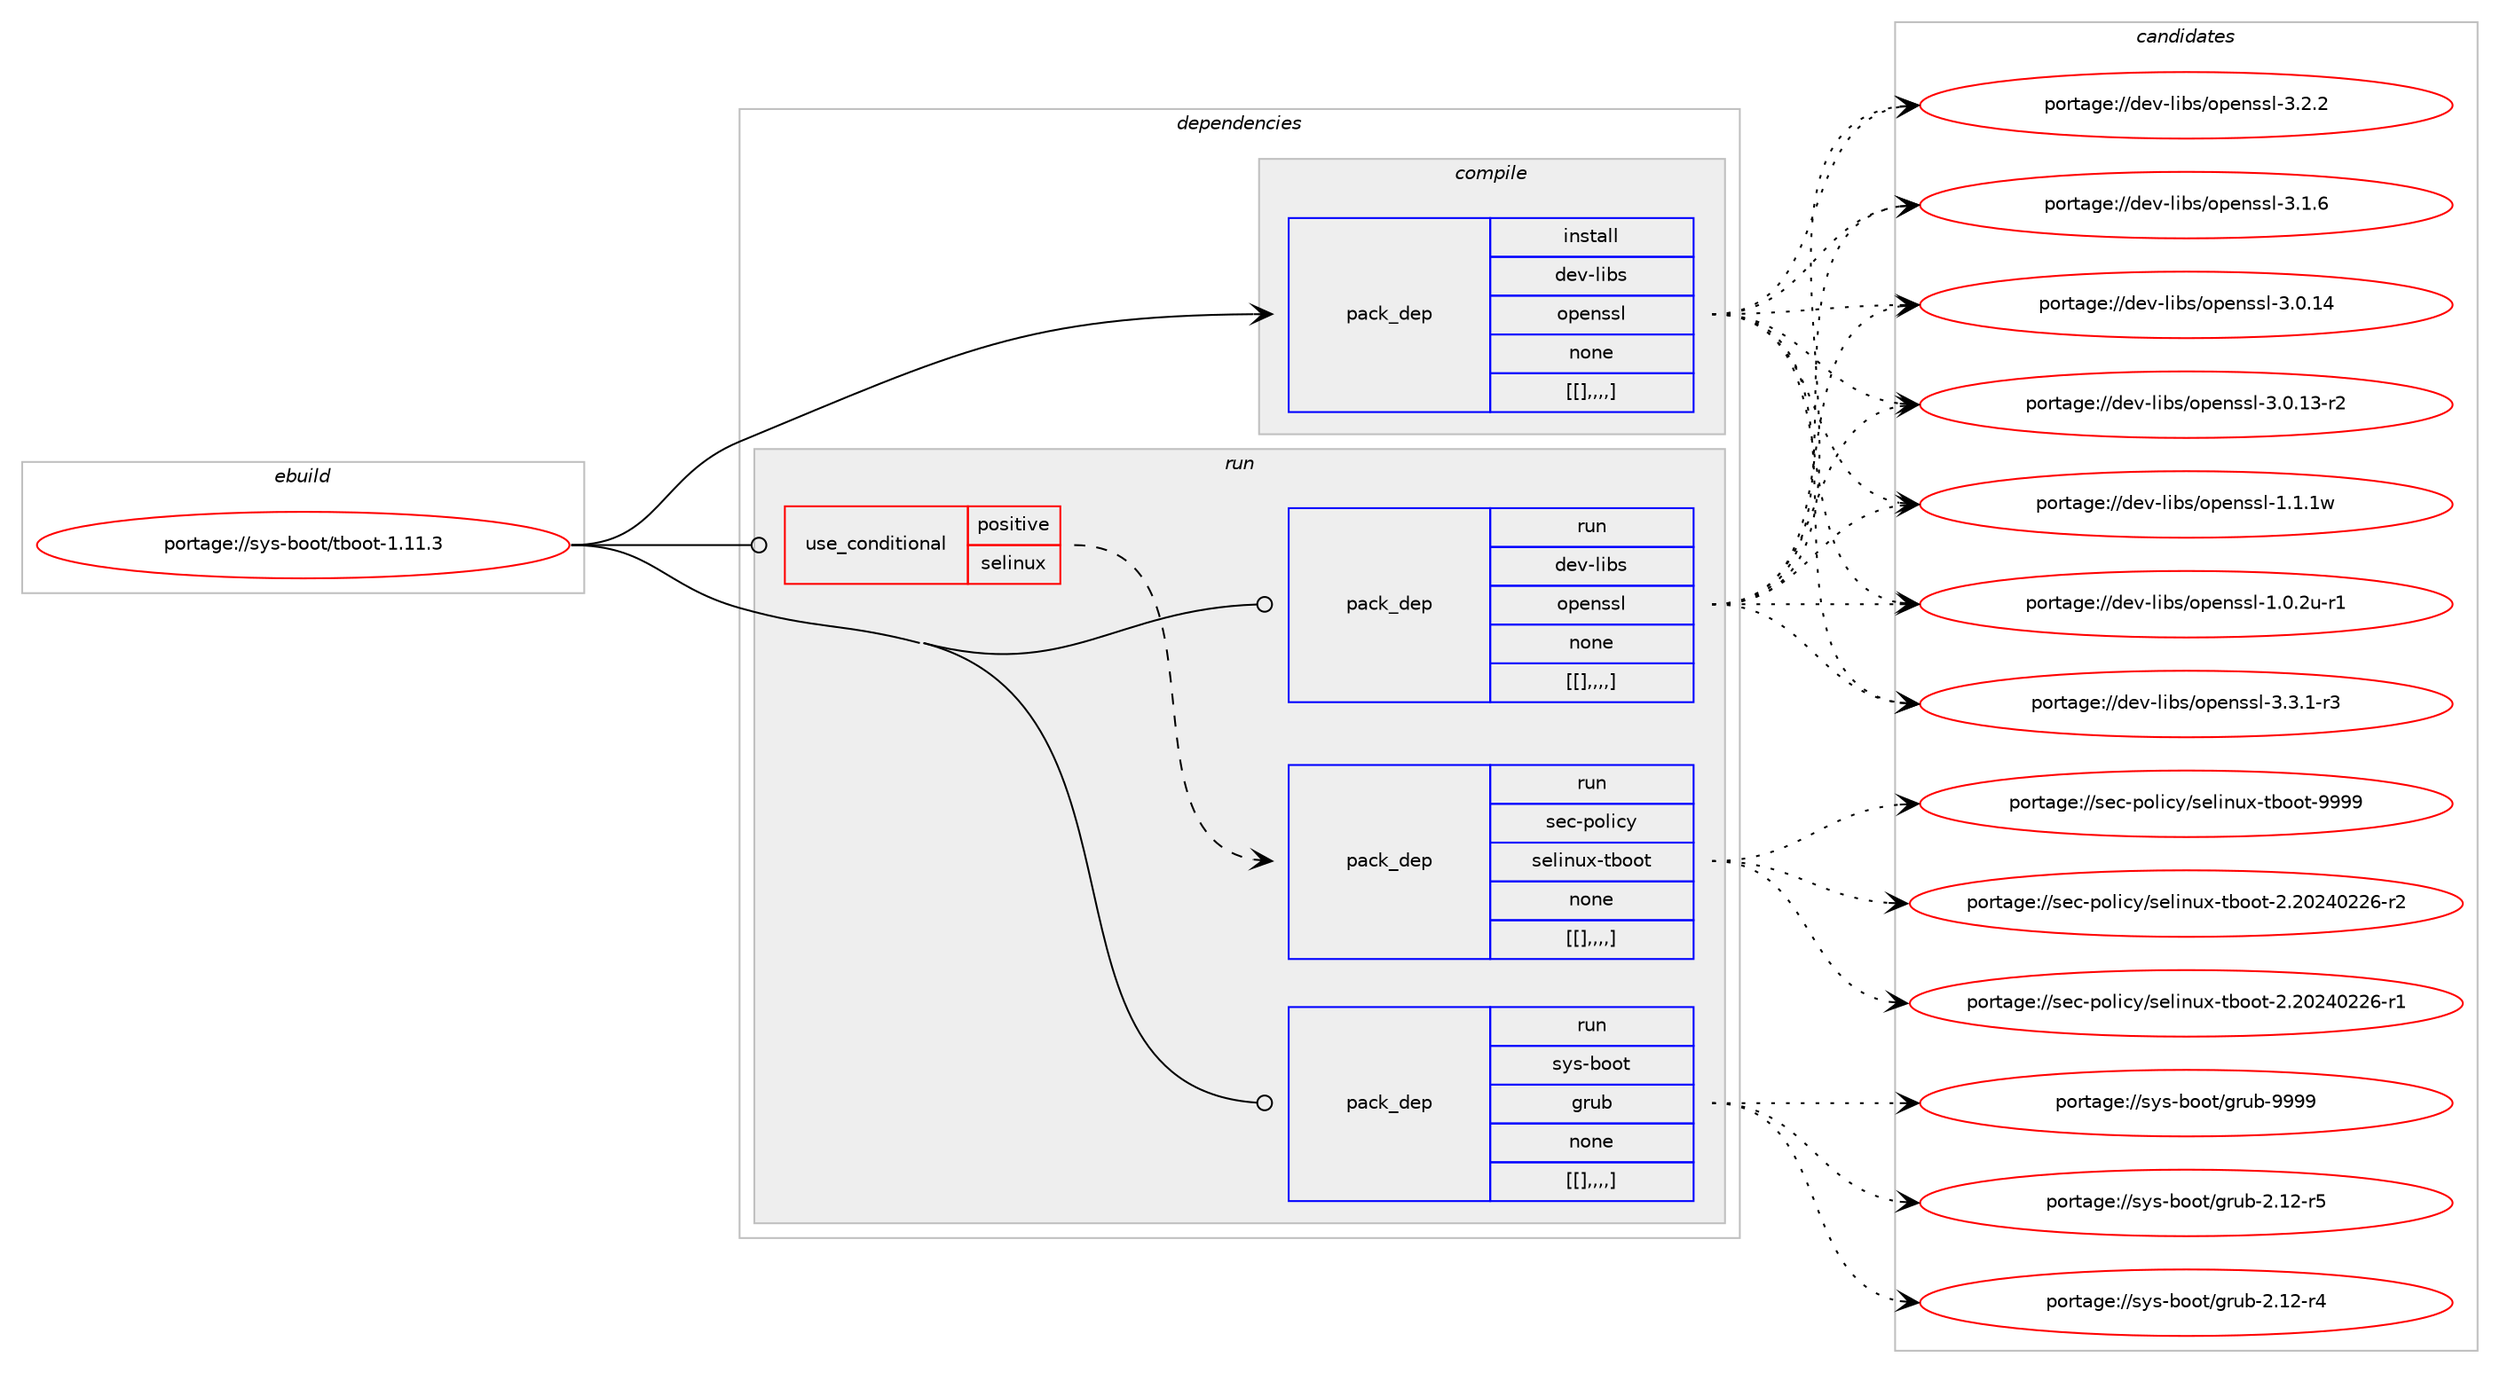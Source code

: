 digraph prolog {

# *************
# Graph options
# *************

newrank=true;
concentrate=true;
compound=true;
graph [rankdir=LR,fontname=Helvetica,fontsize=10,ranksep=1.5];#, ranksep=2.5, nodesep=0.2];
edge  [arrowhead=vee];
node  [fontname=Helvetica,fontsize=10];

# **********
# The ebuild
# **********

subgraph cluster_leftcol {
color=gray;
label=<<i>ebuild</i>>;
id [label="portage://sys-boot/tboot-1.11.3", color=red, width=4, href="../sys-boot/tboot-1.11.3.svg"];
}

# ****************
# The dependencies
# ****************

subgraph cluster_midcol {
color=gray;
label=<<i>dependencies</i>>;
subgraph cluster_compile {
fillcolor="#eeeeee";
style=filled;
label=<<i>compile</i>>;
subgraph pack324717 {
dependency445996 [label=<<TABLE BORDER="0" CELLBORDER="1" CELLSPACING="0" CELLPADDING="4" WIDTH="220"><TR><TD ROWSPAN="6" CELLPADDING="30">pack_dep</TD></TR><TR><TD WIDTH="110">install</TD></TR><TR><TD>dev-libs</TD></TR><TR><TD>openssl</TD></TR><TR><TD>none</TD></TR><TR><TD>[[],,,,]</TD></TR></TABLE>>, shape=none, color=blue];
}
id:e -> dependency445996:w [weight=20,style="solid",arrowhead="vee"];
}
subgraph cluster_compileandrun {
fillcolor="#eeeeee";
style=filled;
label=<<i>compile and run</i>>;
}
subgraph cluster_run {
fillcolor="#eeeeee";
style=filled;
label=<<i>run</i>>;
subgraph cond118202 {
dependency445997 [label=<<TABLE BORDER="0" CELLBORDER="1" CELLSPACING="0" CELLPADDING="4"><TR><TD ROWSPAN="3" CELLPADDING="10">use_conditional</TD></TR><TR><TD>positive</TD></TR><TR><TD>selinux</TD></TR></TABLE>>, shape=none, color=red];
subgraph pack324718 {
dependency445998 [label=<<TABLE BORDER="0" CELLBORDER="1" CELLSPACING="0" CELLPADDING="4" WIDTH="220"><TR><TD ROWSPAN="6" CELLPADDING="30">pack_dep</TD></TR><TR><TD WIDTH="110">run</TD></TR><TR><TD>sec-policy</TD></TR><TR><TD>selinux-tboot</TD></TR><TR><TD>none</TD></TR><TR><TD>[[],,,,]</TD></TR></TABLE>>, shape=none, color=blue];
}
dependency445997:e -> dependency445998:w [weight=20,style="dashed",arrowhead="vee"];
}
id:e -> dependency445997:w [weight=20,style="solid",arrowhead="odot"];
subgraph pack324719 {
dependency445999 [label=<<TABLE BORDER="0" CELLBORDER="1" CELLSPACING="0" CELLPADDING="4" WIDTH="220"><TR><TD ROWSPAN="6" CELLPADDING="30">pack_dep</TD></TR><TR><TD WIDTH="110">run</TD></TR><TR><TD>dev-libs</TD></TR><TR><TD>openssl</TD></TR><TR><TD>none</TD></TR><TR><TD>[[],,,,]</TD></TR></TABLE>>, shape=none, color=blue];
}
id:e -> dependency445999:w [weight=20,style="solid",arrowhead="odot"];
subgraph pack324720 {
dependency446000 [label=<<TABLE BORDER="0" CELLBORDER="1" CELLSPACING="0" CELLPADDING="4" WIDTH="220"><TR><TD ROWSPAN="6" CELLPADDING="30">pack_dep</TD></TR><TR><TD WIDTH="110">run</TD></TR><TR><TD>sys-boot</TD></TR><TR><TD>grub</TD></TR><TR><TD>none</TD></TR><TR><TD>[[],,,,]</TD></TR></TABLE>>, shape=none, color=blue];
}
id:e -> dependency446000:w [weight=20,style="solid",arrowhead="odot"];
}
}

# **************
# The candidates
# **************

subgraph cluster_choices {
rank=same;
color=gray;
label=<<i>candidates</i>>;

subgraph choice324717 {
color=black;
nodesep=1;
choice1001011184510810598115471111121011101151151084551465146494511451 [label="portage://dev-libs/openssl-3.3.1-r3", color=red, width=4,href="../dev-libs/openssl-3.3.1-r3.svg"];
choice100101118451081059811547111112101110115115108455146504650 [label="portage://dev-libs/openssl-3.2.2", color=red, width=4,href="../dev-libs/openssl-3.2.2.svg"];
choice100101118451081059811547111112101110115115108455146494654 [label="portage://dev-libs/openssl-3.1.6", color=red, width=4,href="../dev-libs/openssl-3.1.6.svg"];
choice10010111845108105981154711111210111011511510845514648464952 [label="portage://dev-libs/openssl-3.0.14", color=red, width=4,href="../dev-libs/openssl-3.0.14.svg"];
choice100101118451081059811547111112101110115115108455146484649514511450 [label="portage://dev-libs/openssl-3.0.13-r2", color=red, width=4,href="../dev-libs/openssl-3.0.13-r2.svg"];
choice100101118451081059811547111112101110115115108454946494649119 [label="portage://dev-libs/openssl-1.1.1w", color=red, width=4,href="../dev-libs/openssl-1.1.1w.svg"];
choice1001011184510810598115471111121011101151151084549464846501174511449 [label="portage://dev-libs/openssl-1.0.2u-r1", color=red, width=4,href="../dev-libs/openssl-1.0.2u-r1.svg"];
dependency445996:e -> choice1001011184510810598115471111121011101151151084551465146494511451:w [style=dotted,weight="100"];
dependency445996:e -> choice100101118451081059811547111112101110115115108455146504650:w [style=dotted,weight="100"];
dependency445996:e -> choice100101118451081059811547111112101110115115108455146494654:w [style=dotted,weight="100"];
dependency445996:e -> choice10010111845108105981154711111210111011511510845514648464952:w [style=dotted,weight="100"];
dependency445996:e -> choice100101118451081059811547111112101110115115108455146484649514511450:w [style=dotted,weight="100"];
dependency445996:e -> choice100101118451081059811547111112101110115115108454946494649119:w [style=dotted,weight="100"];
dependency445996:e -> choice1001011184510810598115471111121011101151151084549464846501174511449:w [style=dotted,weight="100"];
}
subgraph choice324718 {
color=black;
nodesep=1;
choice1151019945112111108105991214711510110810511011712045116981111111164557575757 [label="portage://sec-policy/selinux-tboot-9999", color=red, width=4,href="../sec-policy/selinux-tboot-9999.svg"];
choice11510199451121111081059912147115101108105110117120451169811111111645504650485052485050544511450 [label="portage://sec-policy/selinux-tboot-2.20240226-r2", color=red, width=4,href="../sec-policy/selinux-tboot-2.20240226-r2.svg"];
choice11510199451121111081059912147115101108105110117120451169811111111645504650485052485050544511449 [label="portage://sec-policy/selinux-tboot-2.20240226-r1", color=red, width=4,href="../sec-policy/selinux-tboot-2.20240226-r1.svg"];
dependency445998:e -> choice1151019945112111108105991214711510110810511011712045116981111111164557575757:w [style=dotted,weight="100"];
dependency445998:e -> choice11510199451121111081059912147115101108105110117120451169811111111645504650485052485050544511450:w [style=dotted,weight="100"];
dependency445998:e -> choice11510199451121111081059912147115101108105110117120451169811111111645504650485052485050544511449:w [style=dotted,weight="100"];
}
subgraph choice324719 {
color=black;
nodesep=1;
choice1001011184510810598115471111121011101151151084551465146494511451 [label="portage://dev-libs/openssl-3.3.1-r3", color=red, width=4,href="../dev-libs/openssl-3.3.1-r3.svg"];
choice100101118451081059811547111112101110115115108455146504650 [label="portage://dev-libs/openssl-3.2.2", color=red, width=4,href="../dev-libs/openssl-3.2.2.svg"];
choice100101118451081059811547111112101110115115108455146494654 [label="portage://dev-libs/openssl-3.1.6", color=red, width=4,href="../dev-libs/openssl-3.1.6.svg"];
choice10010111845108105981154711111210111011511510845514648464952 [label="portage://dev-libs/openssl-3.0.14", color=red, width=4,href="../dev-libs/openssl-3.0.14.svg"];
choice100101118451081059811547111112101110115115108455146484649514511450 [label="portage://dev-libs/openssl-3.0.13-r2", color=red, width=4,href="../dev-libs/openssl-3.0.13-r2.svg"];
choice100101118451081059811547111112101110115115108454946494649119 [label="portage://dev-libs/openssl-1.1.1w", color=red, width=4,href="../dev-libs/openssl-1.1.1w.svg"];
choice1001011184510810598115471111121011101151151084549464846501174511449 [label="portage://dev-libs/openssl-1.0.2u-r1", color=red, width=4,href="../dev-libs/openssl-1.0.2u-r1.svg"];
dependency445999:e -> choice1001011184510810598115471111121011101151151084551465146494511451:w [style=dotted,weight="100"];
dependency445999:e -> choice100101118451081059811547111112101110115115108455146504650:w [style=dotted,weight="100"];
dependency445999:e -> choice100101118451081059811547111112101110115115108455146494654:w [style=dotted,weight="100"];
dependency445999:e -> choice10010111845108105981154711111210111011511510845514648464952:w [style=dotted,weight="100"];
dependency445999:e -> choice100101118451081059811547111112101110115115108455146484649514511450:w [style=dotted,weight="100"];
dependency445999:e -> choice100101118451081059811547111112101110115115108454946494649119:w [style=dotted,weight="100"];
dependency445999:e -> choice1001011184510810598115471111121011101151151084549464846501174511449:w [style=dotted,weight="100"];
}
subgraph choice324720 {
color=black;
nodesep=1;
choice115121115459811111111647103114117984557575757 [label="portage://sys-boot/grub-9999", color=red, width=4,href="../sys-boot/grub-9999.svg"];
choice1151211154598111111116471031141179845504649504511453 [label="portage://sys-boot/grub-2.12-r5", color=red, width=4,href="../sys-boot/grub-2.12-r5.svg"];
choice1151211154598111111116471031141179845504649504511452 [label="portage://sys-boot/grub-2.12-r4", color=red, width=4,href="../sys-boot/grub-2.12-r4.svg"];
dependency446000:e -> choice115121115459811111111647103114117984557575757:w [style=dotted,weight="100"];
dependency446000:e -> choice1151211154598111111116471031141179845504649504511453:w [style=dotted,weight="100"];
dependency446000:e -> choice1151211154598111111116471031141179845504649504511452:w [style=dotted,weight="100"];
}
}

}
